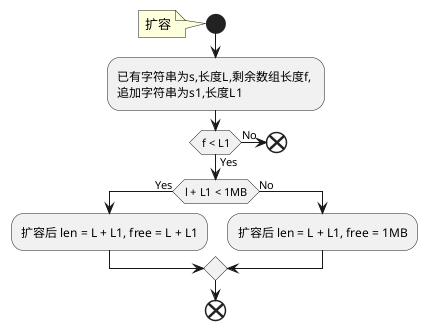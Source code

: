 @startuml
start
note : 扩容
:已有字符串为s,长度L,剩余数组长度f, \n追加字符串为s1,长度L1;
if (f < L1) then (Yes)
    note : 需要扩容
    if (l + L1 < 1MB) then (Yes)
        :扩容后 len = L + L1, free = L + L1;
    else (No)
        :扩容后 len = L + L1, free = 1MB;
    endif
else (No)
    note right : 不需要扩容
    end;
endif
end
@enduml